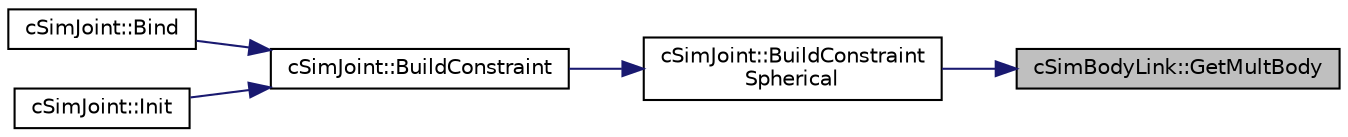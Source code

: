 digraph "cSimBodyLink::GetMultBody"
{
 // LATEX_PDF_SIZE
  edge [fontname="Helvetica",fontsize="10",labelfontname="Helvetica",labelfontsize="10"];
  node [fontname="Helvetica",fontsize="10",shape=record];
  rankdir="RL";
  Node1 [label="cSimBodyLink::GetMultBody",height=0.2,width=0.4,color="black", fillcolor="grey75", style="filled", fontcolor="black",tooltip=" "];
  Node1 -> Node2 [dir="back",color="midnightblue",fontsize="10",style="solid",fontname="Helvetica"];
  Node2 [label="cSimJoint::BuildConstraint\lSpherical",height=0.2,width=0.4,color="black", fillcolor="white", style="filled",URL="$classc_sim_joint.html#a69a62463c3aed0fb26cf319a03a208d2",tooltip=" "];
  Node2 -> Node3 [dir="back",color="midnightblue",fontsize="10",style="solid",fontname="Helvetica"];
  Node3 [label="cSimJoint::BuildConstraint",height=0.2,width=0.4,color="black", fillcolor="white", style="filled",URL="$classc_sim_joint.html#a373a79c70887e9a2ef0d968bb0125ba9",tooltip=" "];
  Node3 -> Node4 [dir="back",color="midnightblue",fontsize="10",style="solid",fontname="Helvetica"];
  Node4 [label="cSimJoint::Bind",height=0.2,width=0.4,color="black", fillcolor="white", style="filled",URL="$classc_sim_joint.html#af1264424c2cbbe28e009cb4e2f0df427",tooltip=" "];
  Node3 -> Node5 [dir="back",color="midnightblue",fontsize="10",style="solid",fontname="Helvetica"];
  Node5 [label="cSimJoint::Init",height=0.2,width=0.4,color="black", fillcolor="white", style="filled",URL="$classc_sim_joint.html#a695ba6ad0b72907f88a5e9973e6d307a",tooltip=" "];
}

